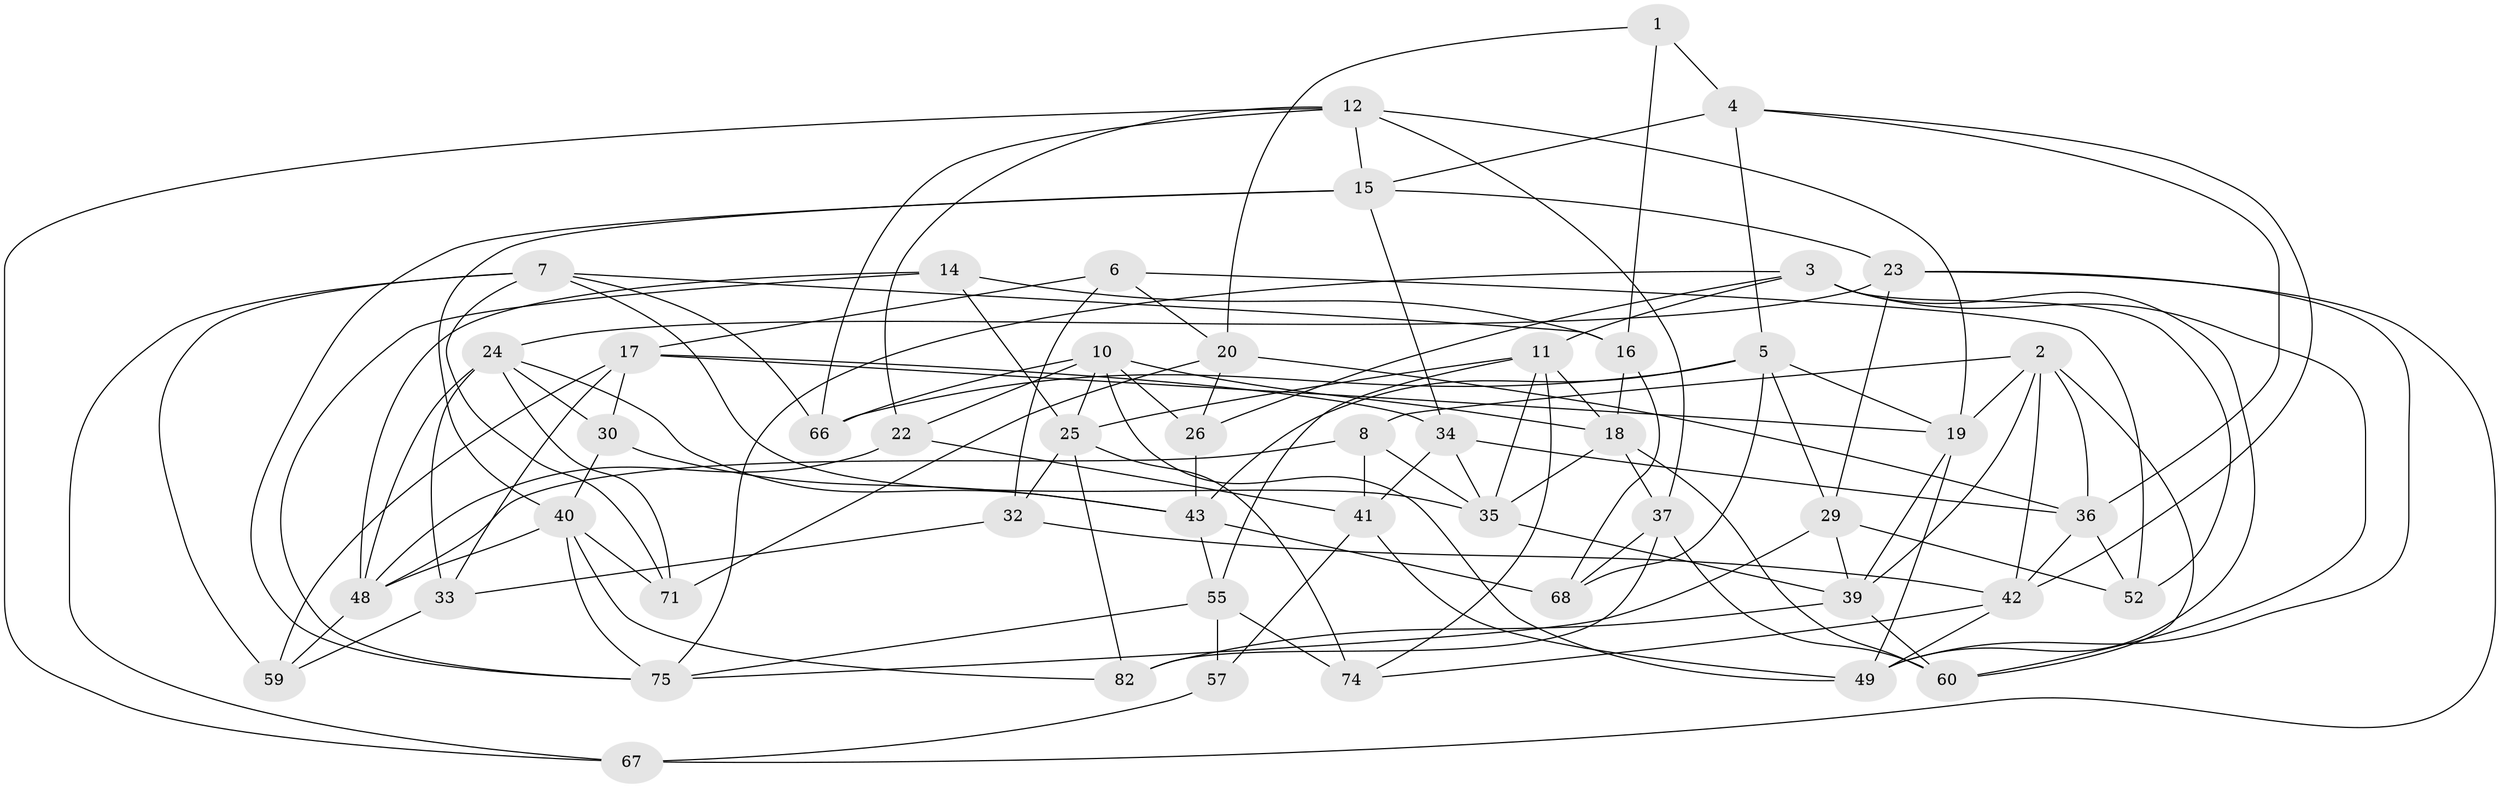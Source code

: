 // original degree distribution, {4: 1.0}
// Generated by graph-tools (version 1.1) at 2025/42/03/06/25 10:42:25]
// undirected, 50 vertices, 126 edges
graph export_dot {
graph [start="1"]
  node [color=gray90,style=filled];
  1 [super="+77"];
  2 [super="+9"];
  3 [super="+21"];
  4 [super="+78"];
  5 [super="+83"];
  6;
  7 [super="+13"];
  8;
  10 [super="+28"];
  11 [super="+51"];
  12 [super="+61"];
  14;
  15 [super="+69"];
  16 [super="+64"];
  17 [super="+47"];
  18 [super="+65"];
  19 [super="+46"];
  20 [super="+73"];
  22;
  23 [super="+70"];
  24 [super="+31"];
  25 [super="+27"];
  26;
  29 [super="+56"];
  30;
  32;
  33;
  34 [super="+54"];
  35 [super="+63"];
  36 [super="+38"];
  37 [super="+62"];
  39 [super="+50"];
  40 [super="+45"];
  41 [super="+58"];
  42 [super="+53"];
  43 [super="+44"];
  48 [super="+81"];
  49 [super="+79"];
  52;
  55 [super="+76"];
  57;
  59;
  60 [super="+72"];
  66;
  67;
  68;
  71;
  74;
  75 [super="+80"];
  82;
  1 -- 4 [weight=2];
  1 -- 16 [weight=2];
  1 -- 20 [weight=2];
  2 -- 8;
  2 -- 60;
  2 -- 19;
  2 -- 42;
  2 -- 39;
  2 -- 36;
  3 -- 49;
  3 -- 75;
  3 -- 26;
  3 -- 52;
  3 -- 11;
  3 -- 60;
  4 -- 42;
  4 -- 5;
  4 -- 36;
  4 -- 15;
  5 -- 68;
  5 -- 43;
  5 -- 19;
  5 -- 66;
  5 -- 29;
  6 -- 20;
  6 -- 17;
  6 -- 52;
  6 -- 32;
  7 -- 67;
  7 -- 59;
  7 -- 35;
  7 -- 16;
  7 -- 66;
  7 -- 71;
  8 -- 35;
  8 -- 48;
  8 -- 41;
  10 -- 26;
  10 -- 22;
  10 -- 66;
  10 -- 25;
  10 -- 18;
  10 -- 49;
  11 -- 74;
  11 -- 25;
  11 -- 35;
  11 -- 18;
  11 -- 55;
  12 -- 19;
  12 -- 66;
  12 -- 67;
  12 -- 22;
  12 -- 15;
  12 -- 37;
  14 -- 25;
  14 -- 16;
  14 -- 48;
  14 -- 75;
  15 -- 34;
  15 -- 23;
  15 -- 40;
  15 -- 75;
  16 -- 68;
  16 -- 18;
  17 -- 30;
  17 -- 59;
  17 -- 34;
  17 -- 19;
  17 -- 33;
  18 -- 60;
  18 -- 35;
  18 -- 37;
  19 -- 39;
  19 -- 49;
  20 -- 26;
  20 -- 36;
  20 -- 71;
  22 -- 41;
  22 -- 48;
  23 -- 29 [weight=2];
  23 -- 49;
  23 -- 24;
  23 -- 67;
  24 -- 43;
  24 -- 30;
  24 -- 71;
  24 -- 33;
  24 -- 48;
  25 -- 82;
  25 -- 32;
  25 -- 74;
  26 -- 43;
  29 -- 39;
  29 -- 75;
  29 -- 52;
  30 -- 43;
  30 -- 40;
  32 -- 33;
  32 -- 42;
  33 -- 59;
  34 -- 35;
  34 -- 41 [weight=2];
  34 -- 36;
  35 -- 39;
  36 -- 42;
  36 -- 52;
  37 -- 60 [weight=2];
  37 -- 68;
  37 -- 82;
  39 -- 82;
  39 -- 60;
  40 -- 71;
  40 -- 75;
  40 -- 82;
  40 -- 48;
  41 -- 57;
  41 -- 49;
  42 -- 74;
  42 -- 49;
  43 -- 68;
  43 -- 55;
  48 -- 59;
  55 -- 57 [weight=2];
  55 -- 75;
  55 -- 74;
  57 -- 67;
}
